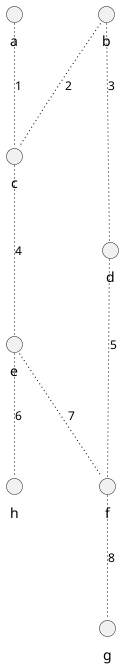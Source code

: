 @startuml
!include<archimate/Archimate>
Rel_Access(a, c, 1)
Rel_Access(b, c, 2)
Rel_Access(b, d, 3)
Rel_Access(c, e, 4)
Rel_Access(d, f, 5)
Rel_Access(e, h, 6)
Rel_Access(e, f, 7)
Rel_Access(f, g, 8)
@enduml